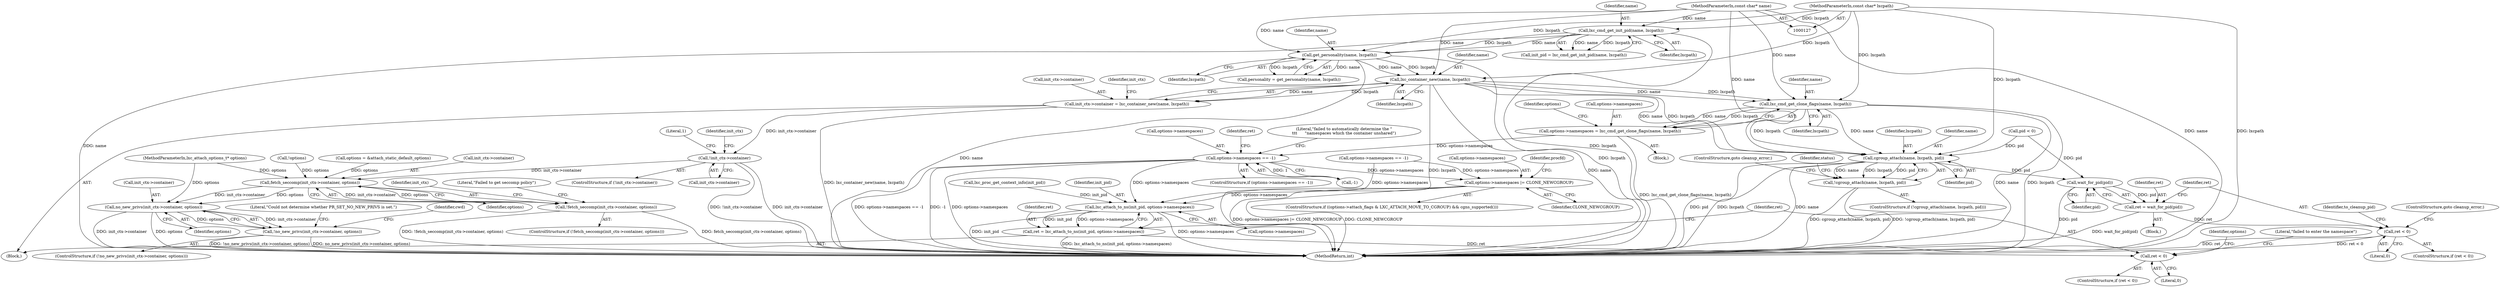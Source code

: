 digraph "0_lxc_81f466d05f2a89cb4f122ef7f593ff3f279b165c_1@pointer" {
"1000213" [label="(Call,lxc_container_new(name, lxcpath))"];
"1000187" [label="(Call,get_personality(name, lxcpath))"];
"1000156" [label="(Call,lxc_cmd_get_init_pid(name, lxcpath))"];
"1000128" [label="(MethodParameterIn,const char* name)"];
"1000129" [label="(MethodParameterIn,const char* lxcpath)"];
"1000209" [label="(Call,init_ctx->container = lxc_container_new(name, lxcpath))"];
"1000217" [label="(Call,!init_ctx->container)"];
"1000226" [label="(Call,fetch_seccomp(init_ctx->container, options))"];
"1000225" [label="(Call,!fetch_seccomp(init_ctx->container, options))"];
"1000235" [label="(Call,no_new_privs(init_ctx->container, options))"];
"1000234" [label="(Call,!no_new_privs(init_ctx->container, options))"];
"1000259" [label="(Call,lxc_cmd_get_clone_flags(name, lxcpath))"];
"1000255" [label="(Call,options->namespaces = lxc_cmd_get_clone_flags(name, lxcpath))"];
"1000263" [label="(Call,options->namespaces == -1)"];
"1000568" [label="(Call,options->namespaces |= CLONE_NEWCGROUP)"];
"1000597" [label="(Call,lxc_attach_to_ns(init_pid, options->namespaces))"];
"1000595" [label="(Call,ret = lxc_attach_to_ns(init_pid, options->namespaces))"];
"1000603" [label="(Call,ret < 0)"];
"1000341" [label="(Call,cgroup_attach(name, lxcpath, pid))"];
"1000340" [label="(Call,!cgroup_attach(name, lxcpath, pid))"];
"1000405" [label="(Call,wait_for_pid(pid))"];
"1000403" [label="(Call,ret = wait_for_pid(pid))"];
"1000408" [label="(Call,ret < 0)"];
"1000572" [label="(Identifier,CLONE_NEWCGROUP)"];
"1000243" [label="(Identifier,cwd)"];
"1000128" [label="(MethodParameterIn,const char* name)"];
"1000232" [label="(Literal,\"Failed to get seccomp policy\")"];
"1000213" [label="(Call,lxc_container_new(name, lxcpath))"];
"1000210" [label="(Call,init_ctx->container)"];
"1000695" [label="(MethodReturn,int)"];
"1000219" [label="(Identifier,init_ctx)"];
"1000156" [label="(Call,lxc_cmd_get_init_pid(name, lxcpath))"];
"1000271" [label="(Literal,\"failed to automatically determine the \"\n\t\t\t      \"namespaces which the container unshared\")"];
"1000404" [label="(Identifier,ret)"];
"1000217" [label="(Call,!init_ctx->container)"];
"1000608" [label="(Literal,\"failed to enter the namespace\")"];
"1000410" [label="(Literal,0)"];
"1000344" [label="(Identifier,pid)"];
"1000265" [label="(Identifier,options)"];
"1000228" [label="(Identifier,init_ctx)"];
"1000233" [label="(ControlStructure,if (!no_new_privs(init_ctx->container, options)))"];
"1000241" [label="(Literal,\"Could not determine whether PR_SET_NO_NEW_PRIVS is set.\")"];
"1000154" [label="(Call,init_pid = lxc_cmd_get_init_pid(name, lxcpath))"];
"1000306" [label="(Call,pid < 0)"];
"1000132" [label="(MethodParameterIn,lxc_attach_options_t* options)"];
"1000209" [label="(Call,init_ctx->container = lxc_container_new(name, lxcpath))"];
"1000234" [label="(Call,!no_new_privs(init_ctx->container, options))"];
"1000236" [label="(Call,init_ctx->container)"];
"1000227" [label="(Call,init_ctx->container)"];
"1000568" [label="(Call,options->namespaces |= CLONE_NEWCGROUP)"];
"1000597" [label="(Call,lxc_attach_to_ns(init_pid, options->namespaces))"];
"1000321" [label="(Block,)"];
"1000595" [label="(Call,ret = lxc_attach_to_ns(init_pid, options->namespaces))"];
"1000603" [label="(Call,ret < 0)"];
"1000256" [label="(Call,options->namespaces)"];
"1000215" [label="(Identifier,lxcpath)"];
"1000248" [label="(Call,options->namespaces == -1)"];
"1000171" [label="(Call,lxc_proc_get_context_info(init_pid))"];
"1000189" [label="(Identifier,lxcpath)"];
"1000340" [label="(Call,!cgroup_attach(name, lxcpath, pid))"];
"1000596" [label="(Identifier,ret)"];
"1000406" [label="(Identifier,pid)"];
"1000216" [label="(ControlStructure,if (!init_ctx->container))"];
"1000264" [label="(Call,options->namespaces)"];
"1000341" [label="(Call,cgroup_attach(name, lxcpath, pid))"];
"1000407" [label="(ControlStructure,if (ret < 0))"];
"1000619" [label="(Identifier,options)"];
"1000226" [label="(Call,fetch_seccomp(init_ctx->container, options))"];
"1000263" [label="(Call,options->namespaces == -1)"];
"1000343" [label="(Identifier,lxcpath)"];
"1000260" [label="(Identifier,name)"];
"1000405" [label="(Call,wait_for_pid(pid))"];
"1000224" [label="(ControlStructure,if (!fetch_seccomp(init_ctx->container, options)))"];
"1000345" [label="(ControlStructure,goto cleanup_error;)"];
"1000602" [label="(ControlStructure,if (ret < 0))"];
"1000157" [label="(Identifier,name)"];
"1000604" [label="(Identifier,ret)"];
"1000574" [label="(Identifier,procfd)"];
"1000148" [label="(Call,!options)"];
"1000230" [label="(Identifier,options)"];
"1000409" [label="(Identifier,ret)"];
"1000560" [label="(ControlStructure,if ((options->attach_flags & LXC_ATTACH_MOVE_TO_CGROUP) && cgns_supported()))"];
"1000347" [label="(Identifier,status)"];
"1000134" [label="(Block,)"];
"1000280" [label="(Identifier,ret)"];
"1000408" [label="(Call,ret < 0)"];
"1000150" [label="(Call,options = &attach_static_default_options)"];
"1000259" [label="(Call,lxc_cmd_get_clone_flags(name, lxcpath))"];
"1000158" [label="(Identifier,lxcpath)"];
"1000262" [label="(ControlStructure,if (options->namespaces == -1))"];
"1000403" [label="(Call,ret = wait_for_pid(pid))"];
"1000342" [label="(Identifier,name)"];
"1000569" [label="(Call,options->namespaces)"];
"1000254" [label="(Block,)"];
"1000188" [label="(Identifier,name)"];
"1000413" [label="(Identifier,to_cleanup_pid)"];
"1000267" [label="(Call,-1)"];
"1000411" [label="(ControlStructure,goto cleanup_error;)"];
"1000223" [label="(Literal,1)"];
"1000225" [label="(Call,!fetch_seccomp(init_ctx->container, options))"];
"1000214" [label="(Identifier,name)"];
"1000129" [label="(MethodParameterIn,const char* lxcpath)"];
"1000237" [label="(Identifier,init_ctx)"];
"1000187" [label="(Call,get_personality(name, lxcpath))"];
"1000255" [label="(Call,options->namespaces = lxc_cmd_get_clone_flags(name, lxcpath))"];
"1000235" [label="(Call,no_new_privs(init_ctx->container, options))"];
"1000598" [label="(Identifier,init_pid)"];
"1000261" [label="(Identifier,lxcpath)"];
"1000599" [label="(Call,options->namespaces)"];
"1000218" [label="(Call,init_ctx->container)"];
"1000339" [label="(ControlStructure,if (!cgroup_attach(name, lxcpath, pid)))"];
"1000185" [label="(Call,personality = get_personality(name, lxcpath))"];
"1000239" [label="(Identifier,options)"];
"1000605" [label="(Literal,0)"];
"1000213" -> "1000209"  [label="AST: "];
"1000213" -> "1000215"  [label="CFG: "];
"1000214" -> "1000213"  [label="AST: "];
"1000215" -> "1000213"  [label="AST: "];
"1000209" -> "1000213"  [label="CFG: "];
"1000213" -> "1000695"  [label="DDG: name"];
"1000213" -> "1000695"  [label="DDG: lxcpath"];
"1000213" -> "1000209"  [label="DDG: name"];
"1000213" -> "1000209"  [label="DDG: lxcpath"];
"1000187" -> "1000213"  [label="DDG: name"];
"1000187" -> "1000213"  [label="DDG: lxcpath"];
"1000128" -> "1000213"  [label="DDG: name"];
"1000129" -> "1000213"  [label="DDG: lxcpath"];
"1000213" -> "1000259"  [label="DDG: name"];
"1000213" -> "1000259"  [label="DDG: lxcpath"];
"1000213" -> "1000341"  [label="DDG: name"];
"1000213" -> "1000341"  [label="DDG: lxcpath"];
"1000187" -> "1000185"  [label="AST: "];
"1000187" -> "1000189"  [label="CFG: "];
"1000188" -> "1000187"  [label="AST: "];
"1000189" -> "1000187"  [label="AST: "];
"1000185" -> "1000187"  [label="CFG: "];
"1000187" -> "1000695"  [label="DDG: name"];
"1000187" -> "1000695"  [label="DDG: lxcpath"];
"1000187" -> "1000185"  [label="DDG: name"];
"1000187" -> "1000185"  [label="DDG: lxcpath"];
"1000156" -> "1000187"  [label="DDG: name"];
"1000156" -> "1000187"  [label="DDG: lxcpath"];
"1000128" -> "1000187"  [label="DDG: name"];
"1000129" -> "1000187"  [label="DDG: lxcpath"];
"1000156" -> "1000154"  [label="AST: "];
"1000156" -> "1000158"  [label="CFG: "];
"1000157" -> "1000156"  [label="AST: "];
"1000158" -> "1000156"  [label="AST: "];
"1000154" -> "1000156"  [label="CFG: "];
"1000156" -> "1000695"  [label="DDG: name"];
"1000156" -> "1000695"  [label="DDG: lxcpath"];
"1000156" -> "1000154"  [label="DDG: name"];
"1000156" -> "1000154"  [label="DDG: lxcpath"];
"1000128" -> "1000156"  [label="DDG: name"];
"1000129" -> "1000156"  [label="DDG: lxcpath"];
"1000128" -> "1000127"  [label="AST: "];
"1000128" -> "1000695"  [label="DDG: name"];
"1000128" -> "1000259"  [label="DDG: name"];
"1000128" -> "1000341"  [label="DDG: name"];
"1000129" -> "1000127"  [label="AST: "];
"1000129" -> "1000695"  [label="DDG: lxcpath"];
"1000129" -> "1000259"  [label="DDG: lxcpath"];
"1000129" -> "1000341"  [label="DDG: lxcpath"];
"1000209" -> "1000134"  [label="AST: "];
"1000210" -> "1000209"  [label="AST: "];
"1000219" -> "1000209"  [label="CFG: "];
"1000209" -> "1000695"  [label="DDG: lxc_container_new(name, lxcpath)"];
"1000209" -> "1000217"  [label="DDG: init_ctx->container"];
"1000217" -> "1000216"  [label="AST: "];
"1000217" -> "1000218"  [label="CFG: "];
"1000218" -> "1000217"  [label="AST: "];
"1000223" -> "1000217"  [label="CFG: "];
"1000228" -> "1000217"  [label="CFG: "];
"1000217" -> "1000695"  [label="DDG: !init_ctx->container"];
"1000217" -> "1000695"  [label="DDG: init_ctx->container"];
"1000217" -> "1000226"  [label="DDG: init_ctx->container"];
"1000226" -> "1000225"  [label="AST: "];
"1000226" -> "1000230"  [label="CFG: "];
"1000227" -> "1000226"  [label="AST: "];
"1000230" -> "1000226"  [label="AST: "];
"1000225" -> "1000226"  [label="CFG: "];
"1000226" -> "1000225"  [label="DDG: init_ctx->container"];
"1000226" -> "1000225"  [label="DDG: options"];
"1000150" -> "1000226"  [label="DDG: options"];
"1000148" -> "1000226"  [label="DDG: options"];
"1000132" -> "1000226"  [label="DDG: options"];
"1000226" -> "1000235"  [label="DDG: init_ctx->container"];
"1000226" -> "1000235"  [label="DDG: options"];
"1000225" -> "1000224"  [label="AST: "];
"1000232" -> "1000225"  [label="CFG: "];
"1000237" -> "1000225"  [label="CFG: "];
"1000225" -> "1000695"  [label="DDG: !fetch_seccomp(init_ctx->container, options)"];
"1000225" -> "1000695"  [label="DDG: fetch_seccomp(init_ctx->container, options)"];
"1000235" -> "1000234"  [label="AST: "];
"1000235" -> "1000239"  [label="CFG: "];
"1000236" -> "1000235"  [label="AST: "];
"1000239" -> "1000235"  [label="AST: "];
"1000234" -> "1000235"  [label="CFG: "];
"1000235" -> "1000695"  [label="DDG: init_ctx->container"];
"1000235" -> "1000695"  [label="DDG: options"];
"1000235" -> "1000234"  [label="DDG: init_ctx->container"];
"1000235" -> "1000234"  [label="DDG: options"];
"1000132" -> "1000235"  [label="DDG: options"];
"1000234" -> "1000233"  [label="AST: "];
"1000241" -> "1000234"  [label="CFG: "];
"1000243" -> "1000234"  [label="CFG: "];
"1000234" -> "1000695"  [label="DDG: no_new_privs(init_ctx->container, options)"];
"1000234" -> "1000695"  [label="DDG: !no_new_privs(init_ctx->container, options)"];
"1000259" -> "1000255"  [label="AST: "];
"1000259" -> "1000261"  [label="CFG: "];
"1000260" -> "1000259"  [label="AST: "];
"1000261" -> "1000259"  [label="AST: "];
"1000255" -> "1000259"  [label="CFG: "];
"1000259" -> "1000695"  [label="DDG: name"];
"1000259" -> "1000695"  [label="DDG: lxcpath"];
"1000259" -> "1000255"  [label="DDG: name"];
"1000259" -> "1000255"  [label="DDG: lxcpath"];
"1000259" -> "1000341"  [label="DDG: name"];
"1000259" -> "1000341"  [label="DDG: lxcpath"];
"1000255" -> "1000254"  [label="AST: "];
"1000256" -> "1000255"  [label="AST: "];
"1000265" -> "1000255"  [label="CFG: "];
"1000255" -> "1000695"  [label="DDG: lxc_cmd_get_clone_flags(name, lxcpath)"];
"1000255" -> "1000263"  [label="DDG: options->namespaces"];
"1000263" -> "1000262"  [label="AST: "];
"1000263" -> "1000267"  [label="CFG: "];
"1000264" -> "1000263"  [label="AST: "];
"1000267" -> "1000263"  [label="AST: "];
"1000271" -> "1000263"  [label="CFG: "];
"1000280" -> "1000263"  [label="CFG: "];
"1000263" -> "1000695"  [label="DDG: -1"];
"1000263" -> "1000695"  [label="DDG: options->namespaces"];
"1000263" -> "1000695"  [label="DDG: options->namespaces == -1"];
"1000267" -> "1000263"  [label="DDG: 1"];
"1000263" -> "1000568"  [label="DDG: options->namespaces"];
"1000263" -> "1000597"  [label="DDG: options->namespaces"];
"1000568" -> "1000560"  [label="AST: "];
"1000568" -> "1000572"  [label="CFG: "];
"1000569" -> "1000568"  [label="AST: "];
"1000572" -> "1000568"  [label="AST: "];
"1000574" -> "1000568"  [label="CFG: "];
"1000568" -> "1000695"  [label="DDG: options->namespaces |= CLONE_NEWCGROUP"];
"1000568" -> "1000695"  [label="DDG: CLONE_NEWCGROUP"];
"1000248" -> "1000568"  [label="DDG: options->namespaces"];
"1000568" -> "1000597"  [label="DDG: options->namespaces"];
"1000597" -> "1000595"  [label="AST: "];
"1000597" -> "1000599"  [label="CFG: "];
"1000598" -> "1000597"  [label="AST: "];
"1000599" -> "1000597"  [label="AST: "];
"1000595" -> "1000597"  [label="CFG: "];
"1000597" -> "1000695"  [label="DDG: options->namespaces"];
"1000597" -> "1000695"  [label="DDG: init_pid"];
"1000597" -> "1000595"  [label="DDG: init_pid"];
"1000597" -> "1000595"  [label="DDG: options->namespaces"];
"1000171" -> "1000597"  [label="DDG: init_pid"];
"1000248" -> "1000597"  [label="DDG: options->namespaces"];
"1000595" -> "1000134"  [label="AST: "];
"1000596" -> "1000595"  [label="AST: "];
"1000604" -> "1000595"  [label="CFG: "];
"1000595" -> "1000695"  [label="DDG: lxc_attach_to_ns(init_pid, options->namespaces)"];
"1000595" -> "1000603"  [label="DDG: ret"];
"1000603" -> "1000602"  [label="AST: "];
"1000603" -> "1000605"  [label="CFG: "];
"1000604" -> "1000603"  [label="AST: "];
"1000605" -> "1000603"  [label="AST: "];
"1000608" -> "1000603"  [label="CFG: "];
"1000619" -> "1000603"  [label="CFG: "];
"1000341" -> "1000340"  [label="AST: "];
"1000341" -> "1000344"  [label="CFG: "];
"1000342" -> "1000341"  [label="AST: "];
"1000343" -> "1000341"  [label="AST: "];
"1000344" -> "1000341"  [label="AST: "];
"1000340" -> "1000341"  [label="CFG: "];
"1000341" -> "1000695"  [label="DDG: pid"];
"1000341" -> "1000695"  [label="DDG: lxcpath"];
"1000341" -> "1000695"  [label="DDG: name"];
"1000341" -> "1000340"  [label="DDG: name"];
"1000341" -> "1000340"  [label="DDG: lxcpath"];
"1000341" -> "1000340"  [label="DDG: pid"];
"1000306" -> "1000341"  [label="DDG: pid"];
"1000341" -> "1000405"  [label="DDG: pid"];
"1000340" -> "1000339"  [label="AST: "];
"1000345" -> "1000340"  [label="CFG: "];
"1000347" -> "1000340"  [label="CFG: "];
"1000340" -> "1000695"  [label="DDG: !cgroup_attach(name, lxcpath, pid)"];
"1000340" -> "1000695"  [label="DDG: cgroup_attach(name, lxcpath, pid)"];
"1000405" -> "1000403"  [label="AST: "];
"1000405" -> "1000406"  [label="CFG: "];
"1000406" -> "1000405"  [label="AST: "];
"1000403" -> "1000405"  [label="CFG: "];
"1000405" -> "1000695"  [label="DDG: pid"];
"1000405" -> "1000403"  [label="DDG: pid"];
"1000306" -> "1000405"  [label="DDG: pid"];
"1000403" -> "1000321"  [label="AST: "];
"1000404" -> "1000403"  [label="AST: "];
"1000409" -> "1000403"  [label="CFG: "];
"1000403" -> "1000695"  [label="DDG: wait_for_pid(pid)"];
"1000403" -> "1000408"  [label="DDG: ret"];
"1000408" -> "1000407"  [label="AST: "];
"1000408" -> "1000410"  [label="CFG: "];
"1000409" -> "1000408"  [label="AST: "];
"1000410" -> "1000408"  [label="AST: "];
"1000411" -> "1000408"  [label="CFG: "];
"1000413" -> "1000408"  [label="CFG: "];
"1000408" -> "1000695"  [label="DDG: ret"];
"1000408" -> "1000695"  [label="DDG: ret < 0"];
}
